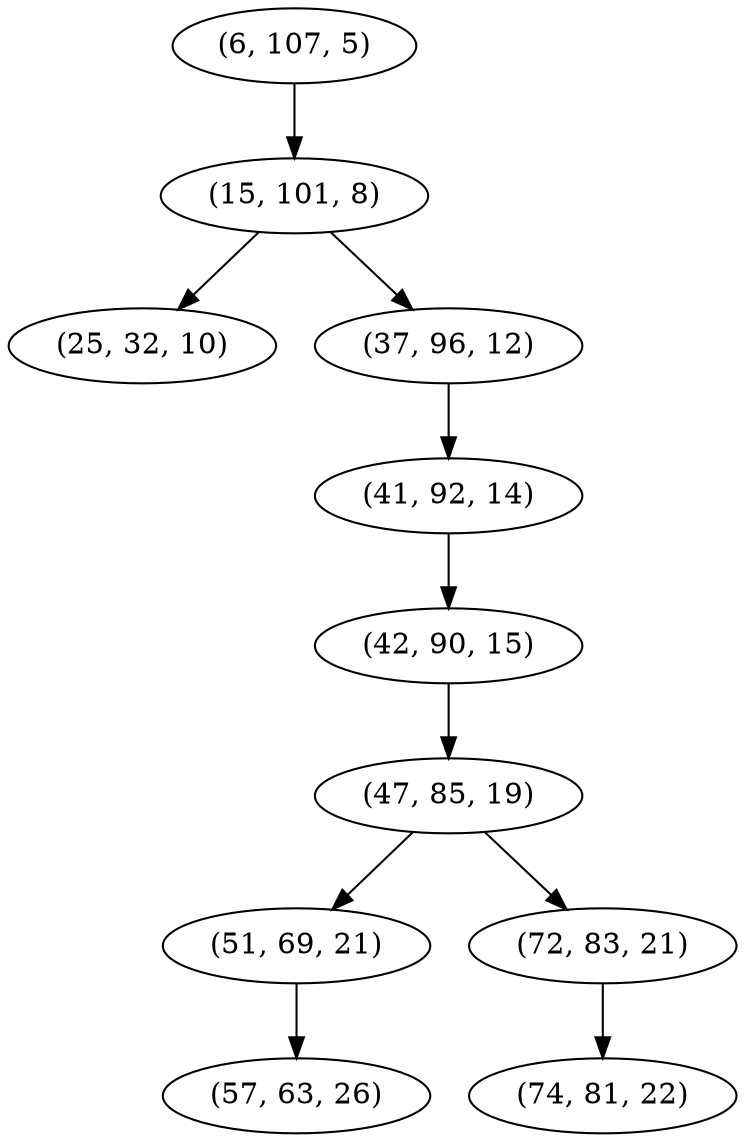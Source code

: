 digraph tree {
    "(6, 107, 5)";
    "(15, 101, 8)";
    "(25, 32, 10)";
    "(37, 96, 12)";
    "(41, 92, 14)";
    "(42, 90, 15)";
    "(47, 85, 19)";
    "(51, 69, 21)";
    "(57, 63, 26)";
    "(72, 83, 21)";
    "(74, 81, 22)";
    "(6, 107, 5)" -> "(15, 101, 8)";
    "(15, 101, 8)" -> "(25, 32, 10)";
    "(15, 101, 8)" -> "(37, 96, 12)";
    "(37, 96, 12)" -> "(41, 92, 14)";
    "(41, 92, 14)" -> "(42, 90, 15)";
    "(42, 90, 15)" -> "(47, 85, 19)";
    "(47, 85, 19)" -> "(51, 69, 21)";
    "(47, 85, 19)" -> "(72, 83, 21)";
    "(51, 69, 21)" -> "(57, 63, 26)";
    "(72, 83, 21)" -> "(74, 81, 22)";
}
